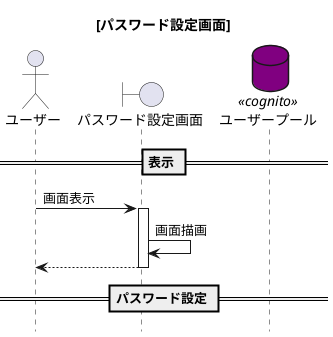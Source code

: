 @startuml{パスワード設定画面.png}
title [パスワード設定画面]
hide footbox

actor ユーザー as user
boundary パスワード設定画面 as view_1
database ユーザープール as user_pools <<cognito>> #purple

== 表示 ==
user -> view_1 :画面表示
activate view_1
    view_1 -> view_1 :画面描画
    view_1 --> user
deactivate view_1

== パスワード設定 ==


@enduml
